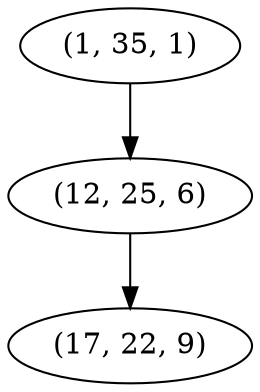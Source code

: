 digraph tree {
    "(1, 35, 1)";
    "(12, 25, 6)";
    "(17, 22, 9)";
    "(1, 35, 1)" -> "(12, 25, 6)";
    "(12, 25, 6)" -> "(17, 22, 9)";
}
